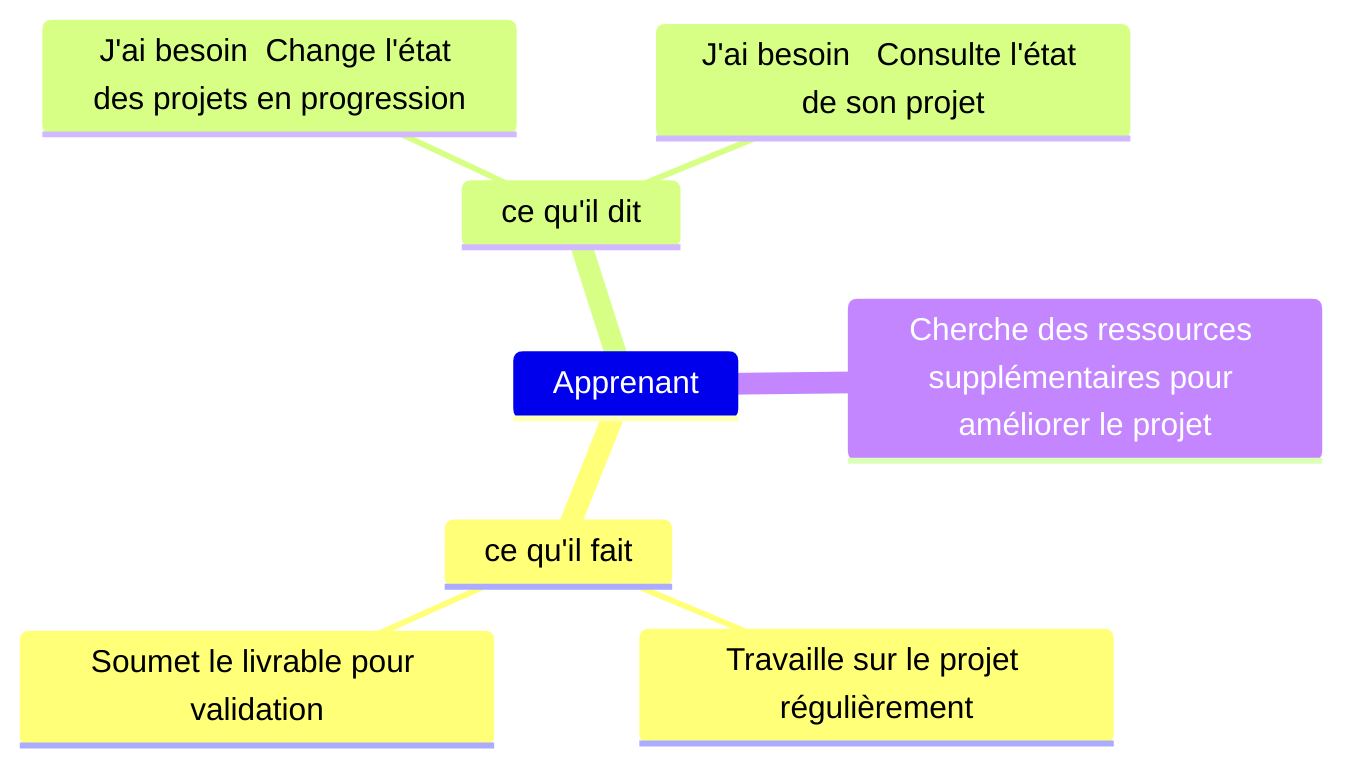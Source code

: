 %% @config(../../../modélisation/mindmap-config.json)
mindmap
Apprenant

       ce qu'il fait
        Travaille sur le projet régulièrement

        Soumet le livrable pour validation


      ce qu'il dit

       J'ai besoin  Change l'état des projets en progression

       J'ai besoin   Consulte l'état de son projet

    Cherche des ressources supplémentaires pour améliorer le projet